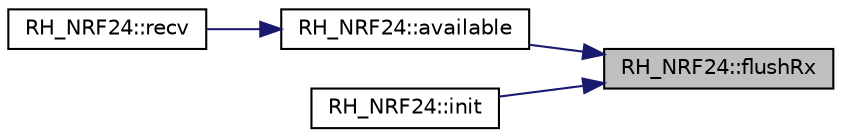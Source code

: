 digraph "RH_NRF24::flushRx"
{
 // LATEX_PDF_SIZE
  edge [fontname="Helvetica",fontsize="10",labelfontname="Helvetica",labelfontsize="10"];
  node [fontname="Helvetica",fontsize="10",shape=record];
  rankdir="RL";
  Node1 [label="RH_NRF24::flushRx",height=0.2,width=0.4,color="black", fillcolor="grey75", style="filled", fontcolor="black",tooltip=" "];
  Node1 -> Node2 [dir="back",color="midnightblue",fontsize="10",style="solid",fontname="Helvetica"];
  Node2 [label="RH_NRF24::available",height=0.2,width=0.4,color="black", fillcolor="white", style="filled",URL="$class_r_h___n_r_f24.html#abe13cbb557450abdd90ee12256deeb6e",tooltip=" "];
  Node2 -> Node3 [dir="back",color="midnightblue",fontsize="10",style="solid",fontname="Helvetica"];
  Node3 [label="RH_NRF24::recv",height=0.2,width=0.4,color="black", fillcolor="white", style="filled",URL="$class_r_h___n_r_f24.html#a4691264dc9777295211a8a15157e6743",tooltip=" "];
  Node1 -> Node4 [dir="back",color="midnightblue",fontsize="10",style="solid",fontname="Helvetica"];
  Node4 [label="RH_NRF24::init",height=0.2,width=0.4,color="black", fillcolor="white", style="filled",URL="$class_r_h___n_r_f24.html#afdb9eb79fec2d1f8444e5830c7267445",tooltip=" "];
}

